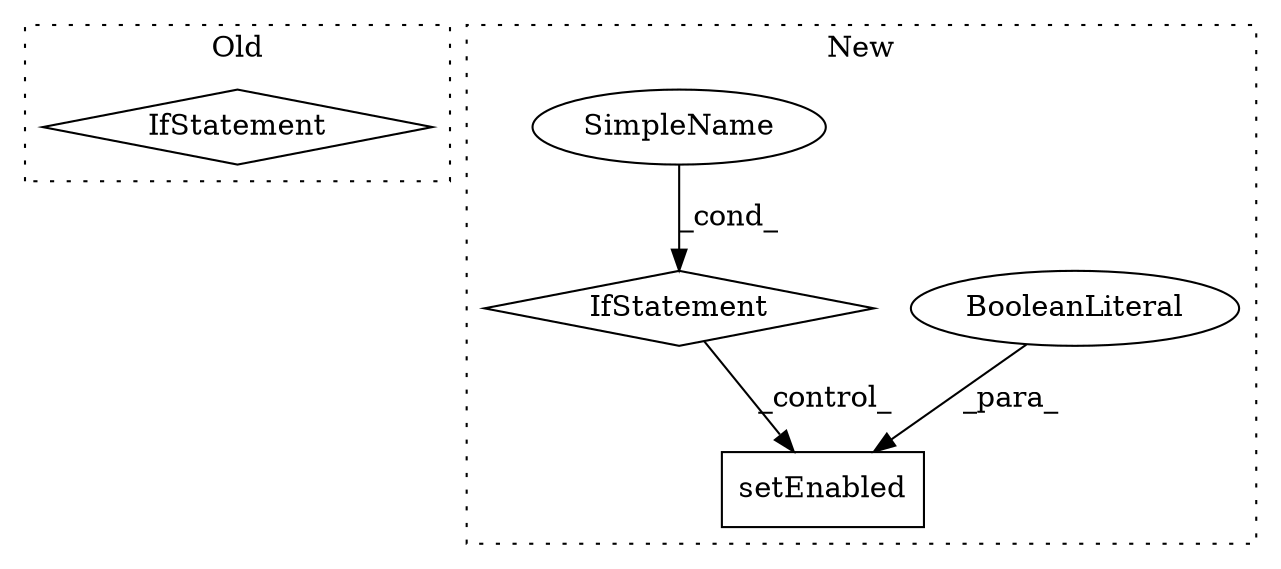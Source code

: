digraph G {
subgraph cluster0 {
1 [label="IfStatement" a="25" s="20851,20863" l="4,2" shape="diamond"];
label = "Old";
style="dotted";
}
subgraph cluster1 {
2 [label="setEnabled" a="32" s="22037,22053" l="11,1" shape="box"];
3 [label="BooleanLiteral" a="9" s="22048" l="5" shape="ellipse"];
4 [label="IfStatement" a="25" s="21552,21560" l="4,2" shape="diamond"];
5 [label="SimpleName" a="42" s="21556" l="4" shape="ellipse"];
label = "New";
style="dotted";
}
3 -> 2 [label="_para_"];
4 -> 2 [label="_control_"];
5 -> 4 [label="_cond_"];
}